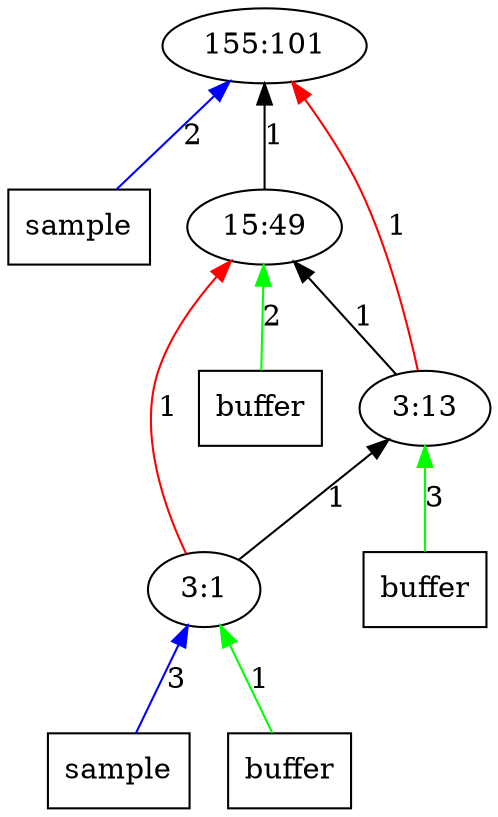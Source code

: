 digraph Tree{
	rankdir="BT"
	x11 -> 1 [label = "2", color = "blue"];
	x11 [label = "sample", shape = "box"];
	1 [label = "155:101"];
	x22 -> 2 [label = "2", color = "green"];
	x22 [label = "buffer", shape = "box"];
	2 -> 1 [label = "1", color = "black"];
	2 [label = "15:49"];
	x32 -> 3 [label = "3", color = "green"];
	x32 [label = "buffer", shape = "box"];
	3 -> 1 [label = "1", color = "red"];
	3 -> 2 [label = "1", color = "black"];
	3 [label = "3:13"];
	4 -> 3 [label = "1", color = "black"];
	4 -> 2 [label = "1", color = "red"];
	x41 -> 4 [label = "3", color = "blue"];
	x41 [label = "sample", shape = "box"];
	x42 -> 4 [label = "1", color = "green"];
	x42 [label = "buffer", shape = "box"];
	4 [label = "3:1"];
}


